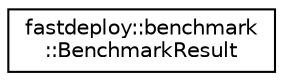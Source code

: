 digraph "Graphical Class Hierarchy"
{
  edge [fontname="Helvetica",fontsize="10",labelfontname="Helvetica",labelfontsize="10"];
  node [fontname="Helvetica",fontsize="10",shape=record];
  rankdir="LR";
  Node1 [label="fastdeploy::benchmark\l::BenchmarkResult",height=0.2,width=0.4,color="black", fillcolor="white", style="filled",URL="$structfastdeploy_1_1benchmark_1_1BenchmarkResult.html",tooltip="Result object used to record the time of runtime after benchmark profiling is done. "];
}
